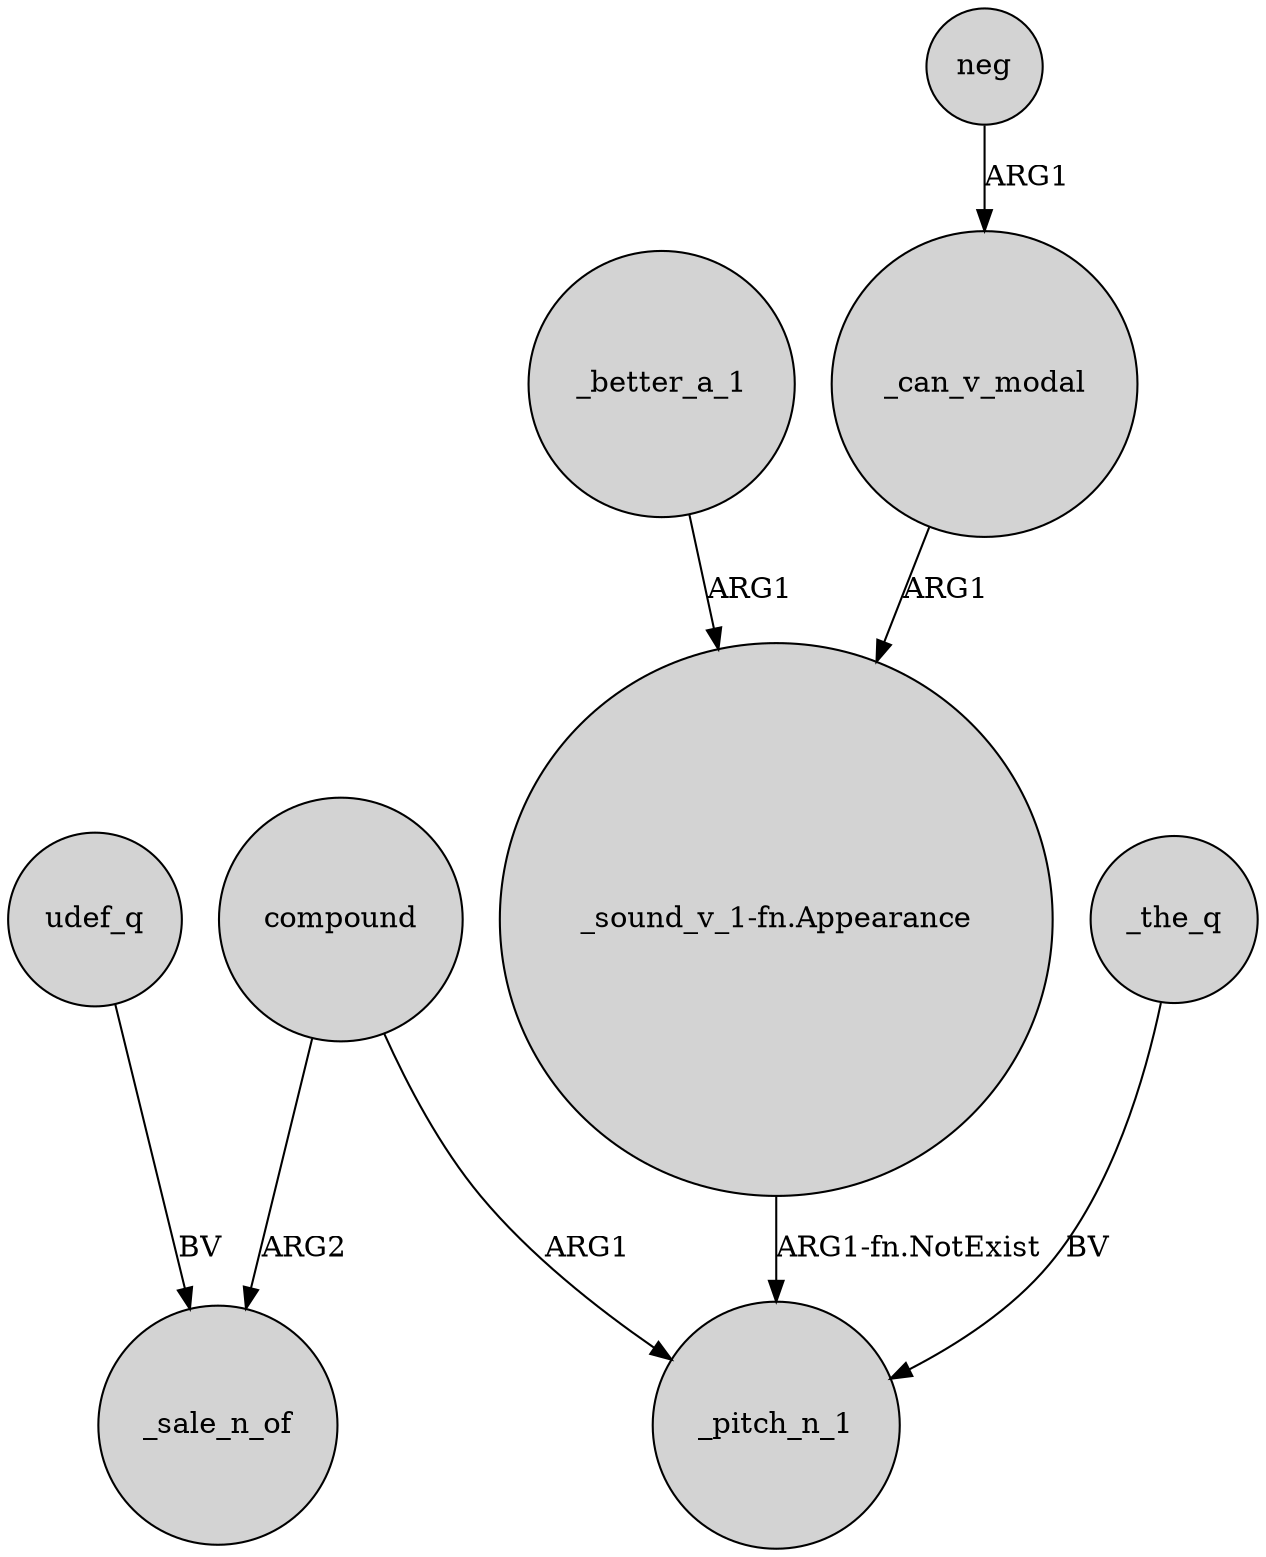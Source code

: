 digraph {
	node [shape=circle style=filled]
	_can_v_modal -> "_sound_v_1-fn.Appearance" [label=ARG1]
	compound -> _sale_n_of [label=ARG2]
	"_sound_v_1-fn.Appearance" -> _pitch_n_1 [label="ARG1-fn.NotExist"]
	compound -> _pitch_n_1 [label=ARG1]
	neg -> _can_v_modal [label=ARG1]
	_better_a_1 -> "_sound_v_1-fn.Appearance" [label=ARG1]
	udef_q -> _sale_n_of [label=BV]
	_the_q -> _pitch_n_1 [label=BV]
}
